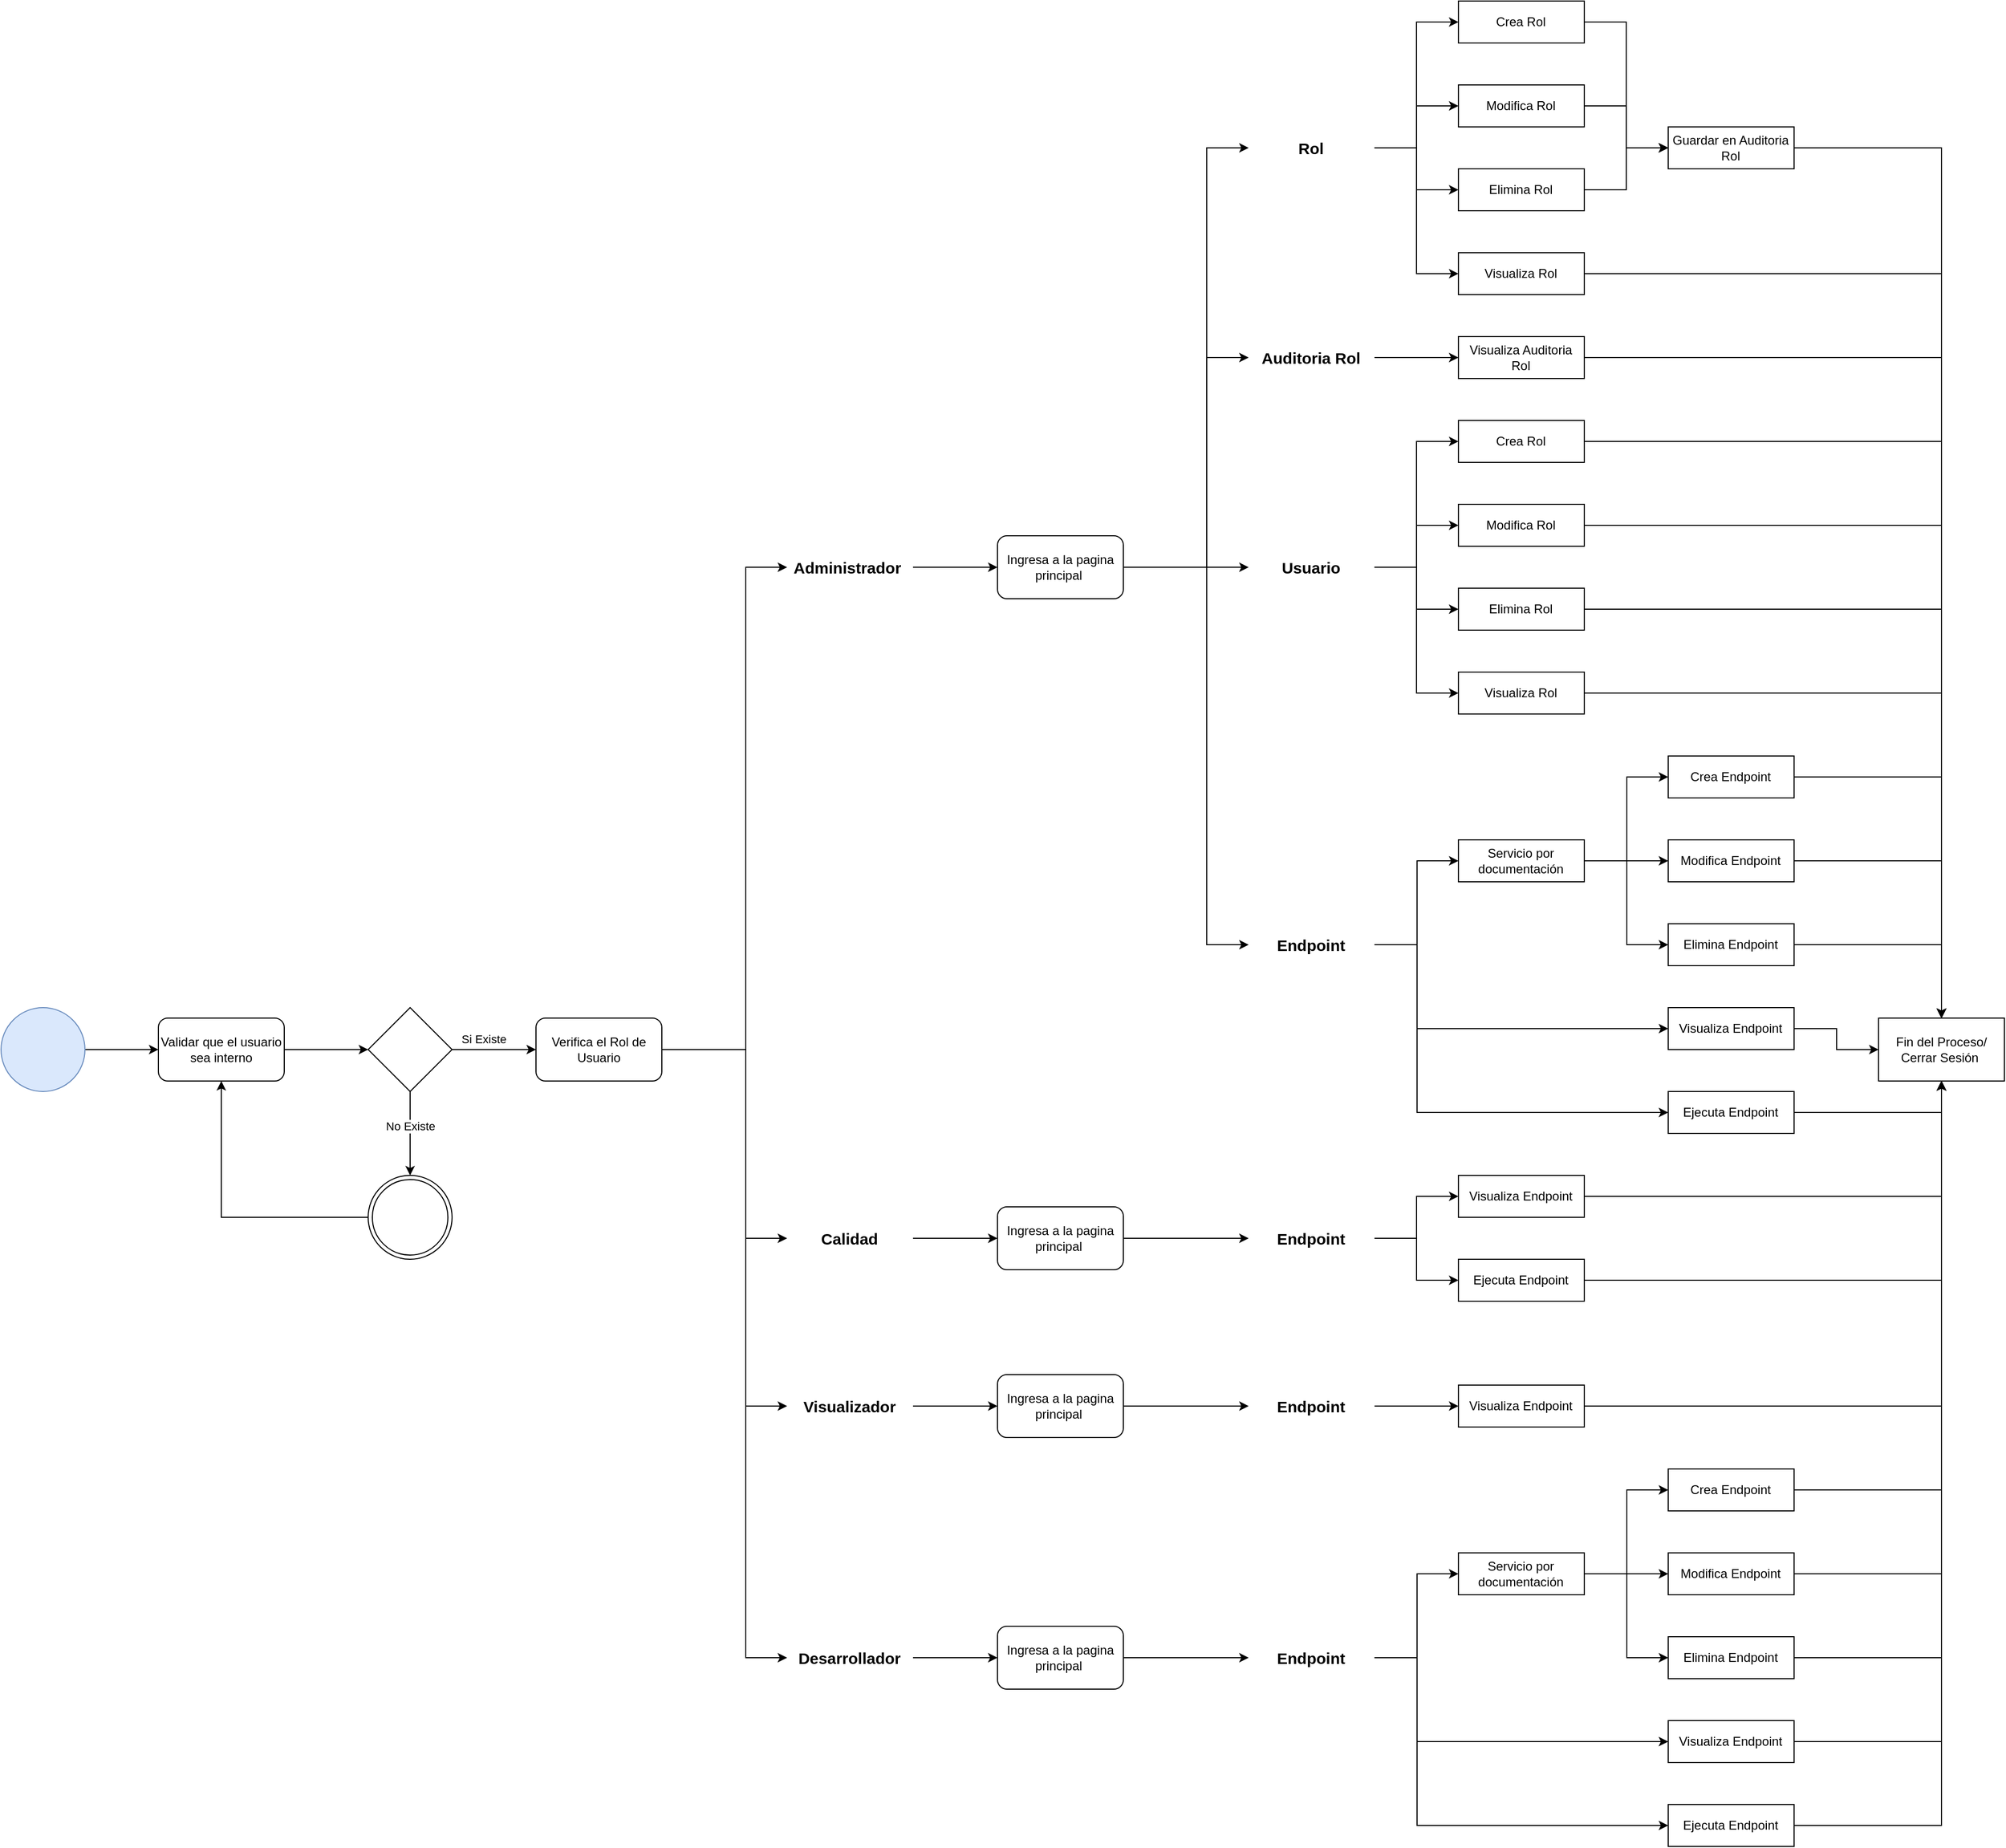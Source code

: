 <mxfile version="26.0.14">
  <diagram id="1gZBXwyTHxZuffHxDWOm" name="Página-1">
    <mxGraphModel dx="2876" dy="2223" grid="1" gridSize="10" guides="1" tooltips="1" connect="1" arrows="1" fold="1" page="1" pageScale="1" pageWidth="827" pageHeight="1169" math="0" shadow="0">
      <root>
        <mxCell id="0" />
        <mxCell id="1" parent="0" />
        <mxCell id="DcaYIAWvOmXbp1dCGs2w-3" style="edgeStyle=orthogonalEdgeStyle;rounded=0;orthogonalLoop=1;jettySize=auto;html=1;" edge="1" parent="1" source="DcaYIAWvOmXbp1dCGs2w-1" target="DcaYIAWvOmXbp1dCGs2w-2">
          <mxGeometry relative="1" as="geometry" />
        </mxCell>
        <mxCell id="DcaYIAWvOmXbp1dCGs2w-1" value="" style="ellipse;whiteSpace=wrap;html=1;aspect=fixed;fillColor=#dae8fc;strokeColor=#6c8ebf;" vertex="1" parent="1">
          <mxGeometry x="-310" y="360" width="80" height="80" as="geometry" />
        </mxCell>
        <mxCell id="DcaYIAWvOmXbp1dCGs2w-4" style="edgeStyle=orthogonalEdgeStyle;rounded=0;orthogonalLoop=1;jettySize=auto;html=1;" edge="1" parent="1" source="DcaYIAWvOmXbp1dCGs2w-2" target="DcaYIAWvOmXbp1dCGs2w-5">
          <mxGeometry relative="1" as="geometry">
            <mxPoint x="70" y="400" as="targetPoint" />
          </mxGeometry>
        </mxCell>
        <mxCell id="DcaYIAWvOmXbp1dCGs2w-2" value="Validar que el usuario sea interno" style="rounded=1;whiteSpace=wrap;html=1;" vertex="1" parent="1">
          <mxGeometry x="-160" y="370" width="120" height="60" as="geometry" />
        </mxCell>
        <mxCell id="DcaYIAWvOmXbp1dCGs2w-7" style="edgeStyle=orthogonalEdgeStyle;rounded=0;orthogonalLoop=1;jettySize=auto;html=1;" edge="1" parent="1" source="DcaYIAWvOmXbp1dCGs2w-5" target="DcaYIAWvOmXbp1dCGs2w-6">
          <mxGeometry relative="1" as="geometry" />
        </mxCell>
        <mxCell id="DcaYIAWvOmXbp1dCGs2w-13" value="No Existe" style="edgeLabel;html=1;align=center;verticalAlign=middle;resizable=0;points=[];" vertex="1" connectable="0" parent="DcaYIAWvOmXbp1dCGs2w-7">
          <mxGeometry x="-0.4" y="-2" relative="1" as="geometry">
            <mxPoint x="2" y="9" as="offset" />
          </mxGeometry>
        </mxCell>
        <mxCell id="DcaYIAWvOmXbp1dCGs2w-10" value="" style="edgeStyle=orthogonalEdgeStyle;rounded=0;orthogonalLoop=1;jettySize=auto;html=1;" edge="1" parent="1" source="DcaYIAWvOmXbp1dCGs2w-5" target="DcaYIAWvOmXbp1dCGs2w-11">
          <mxGeometry relative="1" as="geometry">
            <mxPoint x="180" y="400" as="targetPoint" />
          </mxGeometry>
        </mxCell>
        <mxCell id="DcaYIAWvOmXbp1dCGs2w-12" value="Si Existe" style="edgeLabel;html=1;align=center;verticalAlign=middle;resizable=0;points=[];" vertex="1" connectable="0" parent="DcaYIAWvOmXbp1dCGs2w-10">
          <mxGeometry x="-0.375" relative="1" as="geometry">
            <mxPoint x="5" y="-10" as="offset" />
          </mxGeometry>
        </mxCell>
        <mxCell id="DcaYIAWvOmXbp1dCGs2w-5" value="" style="rhombus;whiteSpace=wrap;html=1;" vertex="1" parent="1">
          <mxGeometry x="40" y="360" width="80" height="80" as="geometry" />
        </mxCell>
        <mxCell id="DcaYIAWvOmXbp1dCGs2w-6" value="" style="ellipse;shape=doubleEllipse;whiteSpace=wrap;html=1;aspect=fixed;" vertex="1" parent="1">
          <mxGeometry x="40" y="520" width="80" height="80" as="geometry" />
        </mxCell>
        <mxCell id="DcaYIAWvOmXbp1dCGs2w-8" style="edgeStyle=orthogonalEdgeStyle;rounded=0;orthogonalLoop=1;jettySize=auto;html=1;" edge="1" parent="1" source="DcaYIAWvOmXbp1dCGs2w-6" target="DcaYIAWvOmXbp1dCGs2w-2">
          <mxGeometry relative="1" as="geometry">
            <mxPoint x="-120" y="450" as="targetPoint" />
          </mxGeometry>
        </mxCell>
        <mxCell id="DcaYIAWvOmXbp1dCGs2w-14" style="edgeStyle=orthogonalEdgeStyle;rounded=0;orthogonalLoop=1;jettySize=auto;html=1;" edge="1" parent="1" source="DcaYIAWvOmXbp1dCGs2w-11" target="DcaYIAWvOmXbp1dCGs2w-16">
          <mxGeometry relative="1" as="geometry">
            <mxPoint x="490" y="95" as="targetPoint" />
            <Array as="points">
              <mxPoint x="400" y="400" />
              <mxPoint x="400" y="-60" />
            </Array>
          </mxGeometry>
        </mxCell>
        <mxCell id="DcaYIAWvOmXbp1dCGs2w-97" style="edgeStyle=orthogonalEdgeStyle;rounded=0;orthogonalLoop=1;jettySize=auto;html=1;" edge="1" parent="1" source="DcaYIAWvOmXbp1dCGs2w-11" target="DcaYIAWvOmXbp1dCGs2w-21">
          <mxGeometry relative="1" as="geometry">
            <Array as="points">
              <mxPoint x="400" y="400" />
              <mxPoint x="400" y="580" />
            </Array>
          </mxGeometry>
        </mxCell>
        <mxCell id="DcaYIAWvOmXbp1dCGs2w-108" style="edgeStyle=orthogonalEdgeStyle;rounded=0;orthogonalLoop=1;jettySize=auto;html=1;" edge="1" parent="1" source="DcaYIAWvOmXbp1dCGs2w-11" target="DcaYIAWvOmXbp1dCGs2w-20">
          <mxGeometry relative="1" as="geometry">
            <Array as="points">
              <mxPoint x="400" y="400" />
              <mxPoint x="400" y="740" />
            </Array>
          </mxGeometry>
        </mxCell>
        <mxCell id="DcaYIAWvOmXbp1dCGs2w-116" style="edgeStyle=orthogonalEdgeStyle;rounded=0;orthogonalLoop=1;jettySize=auto;html=1;" edge="1" parent="1" source="DcaYIAWvOmXbp1dCGs2w-11" target="DcaYIAWvOmXbp1dCGs2w-22">
          <mxGeometry relative="1" as="geometry">
            <Array as="points">
              <mxPoint x="400" y="400" />
              <mxPoint x="400" y="980" />
            </Array>
          </mxGeometry>
        </mxCell>
        <mxCell id="DcaYIAWvOmXbp1dCGs2w-11" value="Verifica el Rol de Usuario" style="rounded=1;whiteSpace=wrap;html=1;" vertex="1" parent="1">
          <mxGeometry x="200" y="370" width="120" height="60" as="geometry" />
        </mxCell>
        <mxCell id="DcaYIAWvOmXbp1dCGs2w-23" style="edgeStyle=orthogonalEdgeStyle;rounded=0;orthogonalLoop=1;jettySize=auto;html=1;" edge="1" parent="1" source="DcaYIAWvOmXbp1dCGs2w-16" target="DcaYIAWvOmXbp1dCGs2w-24">
          <mxGeometry relative="1" as="geometry">
            <mxPoint x="639.45" y="-100" as="targetPoint" />
          </mxGeometry>
        </mxCell>
        <mxCell id="DcaYIAWvOmXbp1dCGs2w-16" value="&lt;b&gt;&lt;font style=&quot;font-size: 15px;&quot;&gt;Administrador&amp;nbsp;&lt;/font&gt;&lt;/b&gt;" style="rounded=0;whiteSpace=wrap;html=1;fillColor=none;strokeColor=none;" vertex="1" parent="1">
          <mxGeometry x="439.45" y="-80" width="120" height="40" as="geometry" />
        </mxCell>
        <mxCell id="DcaYIAWvOmXbp1dCGs2w-110" style="edgeStyle=orthogonalEdgeStyle;rounded=0;orthogonalLoop=1;jettySize=auto;html=1;" edge="1" parent="1" source="DcaYIAWvOmXbp1dCGs2w-20" target="DcaYIAWvOmXbp1dCGs2w-109">
          <mxGeometry relative="1" as="geometry" />
        </mxCell>
        <mxCell id="DcaYIAWvOmXbp1dCGs2w-20" value="&lt;b&gt;&lt;font style=&quot;font-size: 15px;&quot;&gt;Visualizador&lt;/font&gt;&lt;/b&gt;" style="rounded=0;whiteSpace=wrap;html=1;fillColor=none;strokeColor=none;" vertex="1" parent="1">
          <mxGeometry x="439.45" y="720" width="120" height="40" as="geometry" />
        </mxCell>
        <mxCell id="DcaYIAWvOmXbp1dCGs2w-99" style="edgeStyle=orthogonalEdgeStyle;rounded=0;orthogonalLoop=1;jettySize=auto;html=1;" edge="1" parent="1" source="DcaYIAWvOmXbp1dCGs2w-21" target="DcaYIAWvOmXbp1dCGs2w-98">
          <mxGeometry relative="1" as="geometry" />
        </mxCell>
        <mxCell id="DcaYIAWvOmXbp1dCGs2w-21" value="&lt;b&gt;&lt;font style=&quot;font-size: 15px;&quot;&gt;Calidad&lt;/font&gt;&lt;/b&gt;" style="rounded=0;whiteSpace=wrap;html=1;fillColor=none;strokeColor=none;" vertex="1" parent="1">
          <mxGeometry x="439.45" y="560" width="120" height="40" as="geometry" />
        </mxCell>
        <mxCell id="DcaYIAWvOmXbp1dCGs2w-118" style="edgeStyle=orthogonalEdgeStyle;rounded=0;orthogonalLoop=1;jettySize=auto;html=1;" edge="1" parent="1" source="DcaYIAWvOmXbp1dCGs2w-22" target="DcaYIAWvOmXbp1dCGs2w-117">
          <mxGeometry relative="1" as="geometry" />
        </mxCell>
        <mxCell id="DcaYIAWvOmXbp1dCGs2w-22" value="&lt;b&gt;&lt;font style=&quot;font-size: 15px;&quot;&gt;Desarrollador&lt;/font&gt;&lt;/b&gt;" style="rounded=0;whiteSpace=wrap;html=1;fillColor=none;strokeColor=none;" vertex="1" parent="1">
          <mxGeometry x="439.45" y="960" width="120" height="40" as="geometry" />
        </mxCell>
        <mxCell id="DcaYIAWvOmXbp1dCGs2w-31" style="edgeStyle=orthogonalEdgeStyle;rounded=0;orthogonalLoop=1;jettySize=auto;html=1;" edge="1" parent="1" source="DcaYIAWvOmXbp1dCGs2w-24" target="DcaYIAWvOmXbp1dCGs2w-27">
          <mxGeometry relative="1" as="geometry">
            <Array as="points">
              <mxPoint x="839.45" y="-60" />
              <mxPoint x="839.45" y="-460" />
            </Array>
          </mxGeometry>
        </mxCell>
        <mxCell id="DcaYIAWvOmXbp1dCGs2w-32" style="edgeStyle=orthogonalEdgeStyle;rounded=0;orthogonalLoop=1;jettySize=auto;html=1;" edge="1" parent="1" source="DcaYIAWvOmXbp1dCGs2w-24" target="DcaYIAWvOmXbp1dCGs2w-30">
          <mxGeometry relative="1" as="geometry">
            <Array as="points">
              <mxPoint x="839.45" y="-60" />
              <mxPoint x="839.45" y="-260" />
            </Array>
          </mxGeometry>
        </mxCell>
        <mxCell id="DcaYIAWvOmXbp1dCGs2w-33" style="edgeStyle=orthogonalEdgeStyle;rounded=0;orthogonalLoop=1;jettySize=auto;html=1;" edge="1" parent="1" source="DcaYIAWvOmXbp1dCGs2w-24" target="DcaYIAWvOmXbp1dCGs2w-28">
          <mxGeometry relative="1" as="geometry">
            <Array as="points">
              <mxPoint x="799.45" y="-60" />
              <mxPoint x="799.45" y="-60" />
            </Array>
          </mxGeometry>
        </mxCell>
        <mxCell id="DcaYIAWvOmXbp1dCGs2w-34" style="edgeStyle=orthogonalEdgeStyle;rounded=0;orthogonalLoop=1;jettySize=auto;html=1;" edge="1" parent="1" source="DcaYIAWvOmXbp1dCGs2w-24" target="DcaYIAWvOmXbp1dCGs2w-29">
          <mxGeometry relative="1" as="geometry">
            <Array as="points">
              <mxPoint x="839.45" y="-60" />
              <mxPoint x="839.45" y="300" />
            </Array>
          </mxGeometry>
        </mxCell>
        <mxCell id="DcaYIAWvOmXbp1dCGs2w-24" value="Ingresa a la pagina principal&amp;nbsp;" style="rounded=1;whiteSpace=wrap;html=1;" vertex="1" parent="1">
          <mxGeometry x="640" y="-90" width="120" height="60" as="geometry" />
        </mxCell>
        <mxCell id="DcaYIAWvOmXbp1dCGs2w-40" value="" style="edgeStyle=orthogonalEdgeStyle;rounded=0;orthogonalLoop=1;jettySize=auto;html=1;" edge="1" parent="1" source="DcaYIAWvOmXbp1dCGs2w-27" target="DcaYIAWvOmXbp1dCGs2w-39">
          <mxGeometry relative="1" as="geometry">
            <Array as="points">
              <mxPoint x="1039.45" y="-460" />
              <mxPoint x="1039.45" y="-580" />
            </Array>
          </mxGeometry>
        </mxCell>
        <mxCell id="DcaYIAWvOmXbp1dCGs2w-44" style="edgeStyle=orthogonalEdgeStyle;rounded=0;orthogonalLoop=1;jettySize=auto;html=1;" edge="1" parent="1" source="DcaYIAWvOmXbp1dCGs2w-27" target="DcaYIAWvOmXbp1dCGs2w-42">
          <mxGeometry relative="1" as="geometry" />
        </mxCell>
        <mxCell id="DcaYIAWvOmXbp1dCGs2w-45" style="edgeStyle=orthogonalEdgeStyle;rounded=0;orthogonalLoop=1;jettySize=auto;html=1;" edge="1" parent="1" source="DcaYIAWvOmXbp1dCGs2w-27" target="DcaYIAWvOmXbp1dCGs2w-41">
          <mxGeometry relative="1" as="geometry" />
        </mxCell>
        <mxCell id="DcaYIAWvOmXbp1dCGs2w-46" style="edgeStyle=orthogonalEdgeStyle;rounded=0;orthogonalLoop=1;jettySize=auto;html=1;" edge="1" parent="1" source="DcaYIAWvOmXbp1dCGs2w-27" target="DcaYIAWvOmXbp1dCGs2w-43">
          <mxGeometry relative="1" as="geometry">
            <Array as="points">
              <mxPoint x="1039.45" y="-460" />
              <mxPoint x="1039.45" y="-340" />
            </Array>
          </mxGeometry>
        </mxCell>
        <mxCell id="DcaYIAWvOmXbp1dCGs2w-27" value="&lt;span style=&quot;font-size: 15px;&quot;&gt;&lt;b&gt;Rol&lt;/b&gt;&lt;/span&gt;" style="rounded=0;whiteSpace=wrap;html=1;fillColor=none;strokeColor=none;" vertex="1" parent="1">
          <mxGeometry x="879.45" y="-480" width="120" height="40" as="geometry" />
        </mxCell>
        <mxCell id="DcaYIAWvOmXbp1dCGs2w-71" style="edgeStyle=orthogonalEdgeStyle;rounded=0;orthogonalLoop=1;jettySize=auto;html=1;" edge="1" parent="1" source="DcaYIAWvOmXbp1dCGs2w-28" target="DcaYIAWvOmXbp1dCGs2w-62">
          <mxGeometry relative="1" as="geometry">
            <Array as="points">
              <mxPoint x="1039.45" y="-60" />
              <mxPoint x="1039.45" y="-180" />
            </Array>
          </mxGeometry>
        </mxCell>
        <mxCell id="DcaYIAWvOmXbp1dCGs2w-72" style="edgeStyle=orthogonalEdgeStyle;rounded=0;orthogonalLoop=1;jettySize=auto;html=1;" edge="1" parent="1" source="DcaYIAWvOmXbp1dCGs2w-28" target="DcaYIAWvOmXbp1dCGs2w-64">
          <mxGeometry relative="1" as="geometry" />
        </mxCell>
        <mxCell id="DcaYIAWvOmXbp1dCGs2w-73" style="edgeStyle=orthogonalEdgeStyle;rounded=0;orthogonalLoop=1;jettySize=auto;html=1;" edge="1" parent="1" source="DcaYIAWvOmXbp1dCGs2w-28" target="DcaYIAWvOmXbp1dCGs2w-63">
          <mxGeometry relative="1" as="geometry" />
        </mxCell>
        <mxCell id="DcaYIAWvOmXbp1dCGs2w-74" style="edgeStyle=orthogonalEdgeStyle;rounded=0;orthogonalLoop=1;jettySize=auto;html=1;" edge="1" parent="1" source="DcaYIAWvOmXbp1dCGs2w-28" target="DcaYIAWvOmXbp1dCGs2w-65">
          <mxGeometry relative="1" as="geometry">
            <Array as="points">
              <mxPoint x="1039.45" y="-60" />
              <mxPoint x="1039.45" y="60" />
            </Array>
          </mxGeometry>
        </mxCell>
        <mxCell id="DcaYIAWvOmXbp1dCGs2w-28" value="&lt;span style=&quot;font-size: 15px;&quot;&gt;&lt;b&gt;Usuario&lt;/b&gt;&lt;/span&gt;" style="rounded=0;whiteSpace=wrap;html=1;fillColor=none;strokeColor=none;" vertex="1" parent="1">
          <mxGeometry x="879.45" y="-80" width="120" height="40" as="geometry" />
        </mxCell>
        <mxCell id="DcaYIAWvOmXbp1dCGs2w-76" style="edgeStyle=orthogonalEdgeStyle;rounded=0;orthogonalLoop=1;jettySize=auto;html=1;" edge="1" parent="1" source="DcaYIAWvOmXbp1dCGs2w-95" target="DcaYIAWvOmXbp1dCGs2w-66">
          <mxGeometry relative="1" as="geometry">
            <Array as="points">
              <mxPoint x="1240" y="220" />
              <mxPoint x="1240" y="140" />
            </Array>
          </mxGeometry>
        </mxCell>
        <mxCell id="DcaYIAWvOmXbp1dCGs2w-77" style="edgeStyle=orthogonalEdgeStyle;rounded=0;orthogonalLoop=1;jettySize=auto;html=1;" edge="1" parent="1" source="DcaYIAWvOmXbp1dCGs2w-95" target="DcaYIAWvOmXbp1dCGs2w-68">
          <mxGeometry relative="1" as="geometry">
            <Array as="points">
              <mxPoint x="1190" y="220" />
              <mxPoint x="1190" y="220" />
            </Array>
          </mxGeometry>
        </mxCell>
        <mxCell id="DcaYIAWvOmXbp1dCGs2w-78" style="edgeStyle=orthogonalEdgeStyle;rounded=0;orthogonalLoop=1;jettySize=auto;html=1;" edge="1" parent="1" source="DcaYIAWvOmXbp1dCGs2w-95" target="DcaYIAWvOmXbp1dCGs2w-67">
          <mxGeometry relative="1" as="geometry">
            <Array as="points">
              <mxPoint x="1240" y="220" />
              <mxPoint x="1240" y="300" />
            </Array>
          </mxGeometry>
        </mxCell>
        <mxCell id="DcaYIAWvOmXbp1dCGs2w-79" style="edgeStyle=orthogonalEdgeStyle;rounded=0;orthogonalLoop=1;jettySize=auto;html=1;" edge="1" parent="1" source="DcaYIAWvOmXbp1dCGs2w-29" target="DcaYIAWvOmXbp1dCGs2w-69">
          <mxGeometry relative="1" as="geometry">
            <Array as="points">
              <mxPoint x="1040" y="300" />
              <mxPoint x="1040" y="380" />
            </Array>
          </mxGeometry>
        </mxCell>
        <mxCell id="DcaYIAWvOmXbp1dCGs2w-80" style="edgeStyle=orthogonalEdgeStyle;rounded=0;orthogonalLoop=1;jettySize=auto;html=1;" edge="1" parent="1" source="DcaYIAWvOmXbp1dCGs2w-29" target="DcaYIAWvOmXbp1dCGs2w-70">
          <mxGeometry relative="1" as="geometry">
            <Array as="points">
              <mxPoint x="1040" y="300" />
              <mxPoint x="1040" y="460" />
            </Array>
          </mxGeometry>
        </mxCell>
        <mxCell id="DcaYIAWvOmXbp1dCGs2w-29" value="&lt;span style=&quot;font-size: 15px;&quot;&gt;&lt;b&gt;Endpoint&lt;/b&gt;&lt;/span&gt;" style="rounded=0;whiteSpace=wrap;html=1;fillColor=none;strokeColor=none;" vertex="1" parent="1">
          <mxGeometry x="879.45" y="280" width="120" height="40" as="geometry" />
        </mxCell>
        <mxCell id="DcaYIAWvOmXbp1dCGs2w-54" value="" style="edgeStyle=orthogonalEdgeStyle;rounded=0;orthogonalLoop=1;jettySize=auto;html=1;" edge="1" parent="1" source="DcaYIAWvOmXbp1dCGs2w-30" target="DcaYIAWvOmXbp1dCGs2w-55">
          <mxGeometry relative="1" as="geometry">
            <mxPoint x="1079.45" y="-260" as="targetPoint" />
          </mxGeometry>
        </mxCell>
        <mxCell id="DcaYIAWvOmXbp1dCGs2w-30" value="&lt;span style=&quot;font-size: 15px;&quot;&gt;&lt;b&gt;Auditoria Rol&lt;/b&gt;&lt;/span&gt;" style="rounded=0;whiteSpace=wrap;html=1;fillColor=none;strokeColor=none;" vertex="1" parent="1">
          <mxGeometry x="879.45" y="-280" width="120" height="40" as="geometry" />
        </mxCell>
        <mxCell id="DcaYIAWvOmXbp1dCGs2w-49" style="edgeStyle=orthogonalEdgeStyle;rounded=0;orthogonalLoop=1;jettySize=auto;html=1;" edge="1" parent="1" source="DcaYIAWvOmXbp1dCGs2w-39" target="DcaYIAWvOmXbp1dCGs2w-48">
          <mxGeometry relative="1" as="geometry">
            <Array as="points">
              <mxPoint x="1239.45" y="-580" />
              <mxPoint x="1239.45" y="-460" />
            </Array>
          </mxGeometry>
        </mxCell>
        <mxCell id="DcaYIAWvOmXbp1dCGs2w-39" value="Crea Rol&lt;span style=&quot;color: rgba(0, 0, 0, 0); font-family: monospace; font-size: 0px; text-align: start; text-wrap-mode: nowrap;&quot;&gt;%3CmxGraphModel%3E%3Croot%3E%3CmxCell%20id%3D%220%22%2F%3E%3CmxCell%20id%3D%221%22%20parent%3D%220%22%2F%3E%3CmxCell%20id%3D%222%22%20value%3D%22%26lt%3Bspan%20style%3D%26quot%3Bfont-size%3A%2015px%3B%26quot%3B%26gt%3B%26lt%3Bb%26gt%3BRol%26lt%3B%2Fb%26gt%3B%26lt%3B%2Fspan%26gt%3B%22%20style%3D%22rounded%3D0%3BwhiteSpace%3Dwrap%3Bhtml%3D1%3BfillColor%3Dnone%3BstrokeColor%3Dnone%3B%22%20vertex%3D%221%22%20parent%3D%221%22%3E%3CmxGeometry%20x%3D%22880%22%20y%3D%22-40%22%20width%3D%22120%22%20height%3D%2240%22%20as%3D%22geometry%22%2F%3E%3C%2FmxCell%3E%3C%2Froot%3E%3C%2FmxGraphModel%3E&lt;/span&gt;" style="whiteSpace=wrap;html=1;" vertex="1" parent="1">
          <mxGeometry x="1079.45" y="-600" width="120" height="40" as="geometry" />
        </mxCell>
        <mxCell id="DcaYIAWvOmXbp1dCGs2w-51" style="edgeStyle=orthogonalEdgeStyle;rounded=0;orthogonalLoop=1;jettySize=auto;html=1;" edge="1" parent="1" source="DcaYIAWvOmXbp1dCGs2w-41" target="DcaYIAWvOmXbp1dCGs2w-48">
          <mxGeometry relative="1" as="geometry" />
        </mxCell>
        <mxCell id="DcaYIAWvOmXbp1dCGs2w-41" value="Elimina Rol&lt;span style=&quot;color: rgba(0, 0, 0, 0); font-family: monospace; font-size: 0px; text-align: start; text-wrap-mode: nowrap;&quot;&gt;%3CmxGraphModel%3E%3Croot%3E%3CmxCell%20id%3D%220%22%2F%3E%3CmxCell%20id%3D%221%22%20parent%3D%220%22%2F%3E%3CmxCell%20id%3D%222%22%20value%3D%22%26lt%3Bspan%20style%3D%26quot%3Bfont-size%3A%2015px%3B%26quot%3B%26gt%3B%26lt%3Bb%26gt%3BRol%26lt%3B%2Fb%26gt%3B%26lt%3B%2Fspan%26gt%3B%22%20style%3D%22rounded%3D0%3BwhiteSpace%3Dwrap%3Bhtml%3D1%3BfillColor%3Dnone%3BstrokeColor%3Dnone%3B%22%20vertex%3D%221%22%20parent%3D%221%22%3E%3CmxGeometry%20x%3D%22880%22%20y%3D%22-40%22%20width%3D%22120%22%20height%3D%2240%22%20as%3D%22geometry%22%2F%3E%3C%2FmxCell%3E%3C%2Froot%3E%3C%2FmxGraphModel%3E&lt;/span&gt;" style="whiteSpace=wrap;html=1;" vertex="1" parent="1">
          <mxGeometry x="1079.45" y="-440" width="120" height="40" as="geometry" />
        </mxCell>
        <mxCell id="DcaYIAWvOmXbp1dCGs2w-50" style="edgeStyle=orthogonalEdgeStyle;rounded=0;orthogonalLoop=1;jettySize=auto;html=1;" edge="1" parent="1" source="DcaYIAWvOmXbp1dCGs2w-42" target="DcaYIAWvOmXbp1dCGs2w-48">
          <mxGeometry relative="1" as="geometry" />
        </mxCell>
        <mxCell id="DcaYIAWvOmXbp1dCGs2w-42" value="Modifica Rol&lt;span style=&quot;color: rgba(0, 0, 0, 0); font-family: monospace; font-size: 0px; text-align: start; text-wrap-mode: nowrap;&quot;&gt;%3CmxGraphModel%3E%3Croot%3E%3CmxCell%20id%3D%220%22%2F%3E%3CmxCell%20id%3D%221%22%20parent%3D%220%22%2F%3E%3CmxCell%20id%3D%222%22%20value%3D%22%26lt%3Bspan%20style%3D%26quot%3Bfont-size%3A%2015px%3B%26quot%3B%26gt%3B%26lt%3Bb%26gt%3BRol%26lt%3B%2Fb%26gt%3B%26lt%3B%2Fspan%26gt%3B%22%20style%3D%22rounded%3D0%3BwhiteSpace%3Dwrap%3Bhtml%3D1%3BfillColor%3Dnone%3BstrokeColor%3Dnone%3B%22%20vertex%3D%221%22%20parent%3D%221%22%3E%3CmxGeometry%20x%3D%22880%22%20y%3D%22-40%22%20width%3D%22120%22%20height%3D%2240%22%20as%3D%22geometry%22%2F%3E%3C%2FmxCell%3E%3C%2Froot%3E%3C%2FmxGraphModel%3E&lt;/span&gt;" style="whiteSpace=wrap;html=1;" vertex="1" parent="1">
          <mxGeometry x="1079.45" y="-520" width="120" height="40" as="geometry" />
        </mxCell>
        <mxCell id="DcaYIAWvOmXbp1dCGs2w-138" style="edgeStyle=orthogonalEdgeStyle;rounded=0;orthogonalLoop=1;jettySize=auto;html=1;" edge="1" parent="1" source="DcaYIAWvOmXbp1dCGs2w-43" target="DcaYIAWvOmXbp1dCGs2w-81">
          <mxGeometry relative="1" as="geometry" />
        </mxCell>
        <mxCell id="DcaYIAWvOmXbp1dCGs2w-43" value="Visualiza Rol&lt;span style=&quot;color: rgba(0, 0, 0, 0); font-family: monospace; font-size: 0px; text-align: start; text-wrap-mode: nowrap;&quot;&gt;%3CmxGraphModel%3E%3Croot%3E%3CmxCell%20id%3D%220%22%2F%3E%3CmxCell%20id%3D%221%22%20parent%3D%220%22%2F%3E%3CmxCell%20id%3D%222%22%20value%3D%22%26lt%3Bspan%20style%3D%26quot%3Bfont-size%3A%2015px%3B%26quot%3B%26gt%3B%26lt%3Bb%26gt%3BRol%26lt%3B%2Fb%26gt%3B%26lt%3B%2Fspan%26gt%3B%22%20style%3D%22rounded%3D0%3BwhiteSpace%3Dwrap%3Bhtml%3D1%3BfillColor%3Dnone%3BstrokeColor%3Dnone%3B%22%20vertex%3D%221%22%20parent%3D%221%22%3E%3CmxGeometry%20x%3D%22880%22%20y%3D%22-40%22%20width%3D%22120%22%20height%3D%2240%22%20as%3D%22geometry%22%2F%3E%3C%2FmxCell%3E%3C%2Froot%3E%3C%2FmxGraphModel%3E&lt;/span&gt;" style="whiteSpace=wrap;html=1;" vertex="1" parent="1">
          <mxGeometry x="1079.45" y="-360" width="120" height="40" as="geometry" />
        </mxCell>
        <mxCell id="DcaYIAWvOmXbp1dCGs2w-82" value="" style="edgeStyle=orthogonalEdgeStyle;rounded=0;orthogonalLoop=1;jettySize=auto;html=1;" edge="1" parent="1" source="DcaYIAWvOmXbp1dCGs2w-48" target="DcaYIAWvOmXbp1dCGs2w-81">
          <mxGeometry relative="1" as="geometry">
            <Array as="points">
              <mxPoint x="1540" y="-460" />
            </Array>
          </mxGeometry>
        </mxCell>
        <mxCell id="DcaYIAWvOmXbp1dCGs2w-48" value="Guardar en Auditoria Rol" style="whiteSpace=wrap;html=1;" vertex="1" parent="1">
          <mxGeometry x="1279.45" y="-480" width="120" height="40" as="geometry" />
        </mxCell>
        <mxCell id="DcaYIAWvOmXbp1dCGs2w-83" style="edgeStyle=orthogonalEdgeStyle;rounded=0;orthogonalLoop=1;jettySize=auto;html=1;" edge="1" parent="1" source="DcaYIAWvOmXbp1dCGs2w-55" target="DcaYIAWvOmXbp1dCGs2w-81">
          <mxGeometry relative="1" as="geometry" />
        </mxCell>
        <mxCell id="DcaYIAWvOmXbp1dCGs2w-55" value="Visualiza Auditoria Rol&lt;span style=&quot;color: rgba(0, 0, 0, 0); font-family: monospace; font-size: 0px; text-align: start; text-wrap-mode: nowrap;&quot;&gt;%3CmxGraphModel%3E%3Croot%3E%3CmxCell%20id%3D%220%22%2F%3E%3CmxCell%20id%3D%221%22%20parent%3D%220%22%2F%3E%3CmxCell%20id%3D%222%22%20value%3D%22%26lt%3Bspan%20style%3D%26quot%3Bfont-size%3A%2015px%3B%26quot%3B%26gt%3B%26lt%3Bb%26gt%3BRol%26lt%3B%2Fb%26gt%3B%26lt%3B%2Fspan%26gt%3B%22%20style%3D%22rounded%3D0%3BwhiteSpace%3Dwrap%3Bhtml%3D1%3BfillColor%3Dnone%3BstrokeColor%3Dnone%3B%22%20vertex%3D%221%22%20parent%3D%221%22%3E%3CmxGeometry%20x%3D%22880%22%20y%3D%22-40%22%20width%3D%22120%22%20height%3D%2240%22%20as%3D%22geometry%22%2F%3E%3C%2FmxCell%3E%3C%2Froot%3E%3C%2FmxGraphModel%3E&lt;/span&gt;" style="whiteSpace=wrap;html=1;" vertex="1" parent="1">
          <mxGeometry x="1079.45" y="-280" width="120" height="40" as="geometry" />
        </mxCell>
        <mxCell id="DcaYIAWvOmXbp1dCGs2w-84" style="edgeStyle=orthogonalEdgeStyle;rounded=0;orthogonalLoop=1;jettySize=auto;html=1;" edge="1" parent="1" source="DcaYIAWvOmXbp1dCGs2w-62" target="DcaYIAWvOmXbp1dCGs2w-81">
          <mxGeometry relative="1" as="geometry" />
        </mxCell>
        <mxCell id="DcaYIAWvOmXbp1dCGs2w-62" value="Crea Rol&lt;span style=&quot;color: rgba(0, 0, 0, 0); font-family: monospace; font-size: 0px; text-align: start; text-wrap-mode: nowrap;&quot;&gt;%3CmxGraphModel%3E%3Croot%3E%3CmxCell%20id%3D%220%22%2F%3E%3CmxCell%20id%3D%221%22%20parent%3D%220%22%2F%3E%3CmxCell%20id%3D%222%22%20value%3D%22%26lt%3Bspan%20style%3D%26quot%3Bfont-size%3A%2015px%3B%26quot%3B%26gt%3B%26lt%3Bb%26gt%3BRol%26lt%3B%2Fb%26gt%3B%26lt%3B%2Fspan%26gt%3B%22%20style%3D%22rounded%3D0%3BwhiteSpace%3Dwrap%3Bhtml%3D1%3BfillColor%3Dnone%3BstrokeColor%3Dnone%3B%22%20vertex%3D%221%22%20parent%3D%221%22%3E%3CmxGeometry%20x%3D%22880%22%20y%3D%22-40%22%20width%3D%22120%22%20height%3D%2240%22%20as%3D%22geometry%22%2F%3E%3C%2FmxCell%3E%3C%2Froot%3E%3C%2FmxGraphModel%3E&lt;/span&gt;" style="whiteSpace=wrap;html=1;" vertex="1" parent="1">
          <mxGeometry x="1079.45" y="-200" width="120" height="40" as="geometry" />
        </mxCell>
        <mxCell id="DcaYIAWvOmXbp1dCGs2w-86" style="edgeStyle=orthogonalEdgeStyle;rounded=0;orthogonalLoop=1;jettySize=auto;html=1;" edge="1" parent="1" source="DcaYIAWvOmXbp1dCGs2w-63" target="DcaYIAWvOmXbp1dCGs2w-81">
          <mxGeometry relative="1" as="geometry" />
        </mxCell>
        <mxCell id="DcaYIAWvOmXbp1dCGs2w-63" value="Elimina Rol&lt;span style=&quot;color: rgba(0, 0, 0, 0); font-family: monospace; font-size: 0px; text-align: start; text-wrap-mode: nowrap;&quot;&gt;%3CmxGraphModel%3E%3Croot%3E%3CmxCell%20id%3D%220%22%2F%3E%3CmxCell%20id%3D%221%22%20parent%3D%220%22%2F%3E%3CmxCell%20id%3D%222%22%20value%3D%22%26lt%3Bspan%20style%3D%26quot%3Bfont-size%3A%2015px%3B%26quot%3B%26gt%3B%26lt%3Bb%26gt%3BRol%26lt%3B%2Fb%26gt%3B%26lt%3B%2Fspan%26gt%3B%22%20style%3D%22rounded%3D0%3BwhiteSpace%3Dwrap%3Bhtml%3D1%3BfillColor%3Dnone%3BstrokeColor%3Dnone%3B%22%20vertex%3D%221%22%20parent%3D%221%22%3E%3CmxGeometry%20x%3D%22880%22%20y%3D%22-40%22%20width%3D%22120%22%20height%3D%2240%22%20as%3D%22geometry%22%2F%3E%3C%2FmxCell%3E%3C%2Froot%3E%3C%2FmxGraphModel%3E&lt;/span&gt;" style="whiteSpace=wrap;html=1;" vertex="1" parent="1">
          <mxGeometry x="1079.45" y="-40" width="120" height="40" as="geometry" />
        </mxCell>
        <mxCell id="DcaYIAWvOmXbp1dCGs2w-85" style="edgeStyle=orthogonalEdgeStyle;rounded=0;orthogonalLoop=1;jettySize=auto;html=1;" edge="1" parent="1" source="DcaYIAWvOmXbp1dCGs2w-64" target="DcaYIAWvOmXbp1dCGs2w-81">
          <mxGeometry relative="1" as="geometry" />
        </mxCell>
        <mxCell id="DcaYIAWvOmXbp1dCGs2w-64" value="Modifica Rol&lt;span style=&quot;color: rgba(0, 0, 0, 0); font-family: monospace; font-size: 0px; text-align: start; text-wrap-mode: nowrap;&quot;&gt;%3CmxGraphModel%3E%3Croot%3E%3CmxCell%20id%3D%220%22%2F%3E%3CmxCell%20id%3D%221%22%20parent%3D%220%22%2F%3E%3CmxCell%20id%3D%222%22%20value%3D%22%26lt%3Bspan%20style%3D%26quot%3Bfont-size%3A%2015px%3B%26quot%3B%26gt%3B%26lt%3Bb%26gt%3BRol%26lt%3B%2Fb%26gt%3B%26lt%3B%2Fspan%26gt%3B%22%20style%3D%22rounded%3D0%3BwhiteSpace%3Dwrap%3Bhtml%3D1%3BfillColor%3Dnone%3BstrokeColor%3Dnone%3B%22%20vertex%3D%221%22%20parent%3D%221%22%3E%3CmxGeometry%20x%3D%22880%22%20y%3D%22-40%22%20width%3D%22120%22%20height%3D%2240%22%20as%3D%22geometry%22%2F%3E%3C%2FmxCell%3E%3C%2Froot%3E%3C%2FmxGraphModel%3E&lt;/span&gt;" style="whiteSpace=wrap;html=1;" vertex="1" parent="1">
          <mxGeometry x="1079.45" y="-120" width="120" height="40" as="geometry" />
        </mxCell>
        <mxCell id="DcaYIAWvOmXbp1dCGs2w-87" style="edgeStyle=orthogonalEdgeStyle;rounded=0;orthogonalLoop=1;jettySize=auto;html=1;" edge="1" parent="1" source="DcaYIAWvOmXbp1dCGs2w-65" target="DcaYIAWvOmXbp1dCGs2w-81">
          <mxGeometry relative="1" as="geometry" />
        </mxCell>
        <mxCell id="DcaYIAWvOmXbp1dCGs2w-65" value="Visualiza Rol&lt;span style=&quot;color: rgba(0, 0, 0, 0); font-family: monospace; font-size: 0px; text-align: start; text-wrap-mode: nowrap;&quot;&gt;%3CmxGraphModel%3E%3Croot%3E%3CmxCell%20id%3D%220%22%2F%3E%3CmxCell%20id%3D%221%22%20parent%3D%220%22%2F%3E%3CmxCell%20id%3D%222%22%20value%3D%22%26lt%3Bspan%20style%3D%26quot%3Bfont-size%3A%2015px%3B%26quot%3B%26gt%3B%26lt%3Bb%26gt%3BRol%26lt%3B%2Fb%26gt%3B%26lt%3B%2Fspan%26gt%3B%22%20style%3D%22rounded%3D0%3BwhiteSpace%3Dwrap%3Bhtml%3D1%3BfillColor%3Dnone%3BstrokeColor%3Dnone%3B%22%20vertex%3D%221%22%20parent%3D%221%22%3E%3CmxGeometry%20x%3D%22880%22%20y%3D%22-40%22%20width%3D%22120%22%20height%3D%2240%22%20as%3D%22geometry%22%2F%3E%3C%2FmxCell%3E%3C%2Froot%3E%3C%2FmxGraphModel%3E&lt;/span&gt;" style="whiteSpace=wrap;html=1;" vertex="1" parent="1">
          <mxGeometry x="1079.45" y="40" width="120" height="40" as="geometry" />
        </mxCell>
        <mxCell id="DcaYIAWvOmXbp1dCGs2w-88" style="edgeStyle=orthogonalEdgeStyle;rounded=0;orthogonalLoop=1;jettySize=auto;html=1;" edge="1" parent="1" source="DcaYIAWvOmXbp1dCGs2w-66" target="DcaYIAWvOmXbp1dCGs2w-81">
          <mxGeometry relative="1" as="geometry" />
        </mxCell>
        <mxCell id="DcaYIAWvOmXbp1dCGs2w-66" value="Crea&amp;nbsp;&lt;span style=&quot;color: rgba(0, 0, 0, 0); font-family: monospace; font-size: 0px; text-align: start; text-wrap-mode: nowrap;&quot;&gt;&lt;span style=&quot;color: rgb(0, 0, 0); font-family: Helvetica; font-size: 12px; text-align: center; text-wrap-mode: wrap;&quot;&gt;Endpoint&lt;/span&gt;%3CmxGraphModel%3E%3Croot%3E%3CmxCell%20id%3D%220%22%2F%3E%3CmxCell%20id%3D%221%22%20parent%3D%220%22%2F%3E%3CmxCell%20id%3D%222%22%20value%3D%22%26lt%3Bspan%20style%3D%26quot%3Bfont-size%3A%2015px%3B%26quot%3B%26gt%3B%26lt%3Bb%26gt%3BRol%26lt%3B%2Fb%26gt%3B%26lt%3B%2Fspan%26gt%3B%22%20style%3D%22rounded%3D0%3BwhiteSpace%3Dwrap%3Bhtml%3D1%3BfillColor%3Dnone%3BstrokeColor%3Dnone%3B%22%20vertex%3D%221%22%20parent%3D%221%22%3E%3CmxGeometry%20x%3D%22880%22%20y%3D%22-40%22%20width%3D%22120%22%20height%3D%2240%22%20as%3D%22geometry%22%2F%3E%3C%2FmxCell%3E%3C%2Froot%3E%3C%2FmxGraphModel%3E&lt;/span&gt;" style="whiteSpace=wrap;html=1;" vertex="1" parent="1">
          <mxGeometry x="1279.45" y="120" width="120" height="40" as="geometry" />
        </mxCell>
        <mxCell id="DcaYIAWvOmXbp1dCGs2w-90" style="edgeStyle=orthogonalEdgeStyle;rounded=0;orthogonalLoop=1;jettySize=auto;html=1;" edge="1" parent="1" source="DcaYIAWvOmXbp1dCGs2w-67" target="DcaYIAWvOmXbp1dCGs2w-81">
          <mxGeometry relative="1" as="geometry" />
        </mxCell>
        <mxCell id="DcaYIAWvOmXbp1dCGs2w-67" value="Elimina&amp;nbsp;&lt;span style=&quot;color: rgba(0, 0, 0, 0); font-family: monospace; font-size: 0px; text-align: start; text-wrap-mode: nowrap;&quot;&gt;&lt;span style=&quot;color: rgb(0, 0, 0); font-family: Helvetica; font-size: 12px; text-align: center; text-wrap-mode: wrap;&quot;&gt;Endpoint&lt;/span&gt;%3CmxGraphModel%3E%3Croot%3E%3CmxCell%20id%3D%220%22%2F%3E%3CmxCell%20id%3D%221%22%20parent%3D%220%22%2F%3E%3CmxCell%20id%3D%222%22%20value%3D%22%26lt%3Bspan%20style%3D%26quot%3Bfont-size%3A%2015px%3B%26quot%3B%26gt%3B%26lt%3Bb%26gt%3BRol%26lt%3B%2Fb%26gt%3B%26lt%3B%2Fspan%26gt%3B%22%20style%3D%22rounded%3D0%3BwhiteSpace%3Dwrap%3Bhtml%3D1%3BfillColor%3Dnone%3BstrokeColor%3Dnone%3B%22%20vertex%3D%221%22%20parent%3D%221%22%3E%3CmxGeometry%20x%3D%22880%22%20y%3D%22-40%22%20width%3D%22120%22%20height%3D%2240%22%20as%3D%22geometry%22%2F%3E%3C%2FmxCell%3E%3C%2Froot%3E%3C%2FmxGraphModel%3E&lt;/span&gt;" style="whiteSpace=wrap;html=1;" vertex="1" parent="1">
          <mxGeometry x="1279.45" y="280" width="120" height="40" as="geometry" />
        </mxCell>
        <mxCell id="DcaYIAWvOmXbp1dCGs2w-89" style="edgeStyle=orthogonalEdgeStyle;rounded=0;orthogonalLoop=1;jettySize=auto;html=1;" edge="1" parent="1" source="DcaYIAWvOmXbp1dCGs2w-68" target="DcaYIAWvOmXbp1dCGs2w-81">
          <mxGeometry relative="1" as="geometry" />
        </mxCell>
        <mxCell id="DcaYIAWvOmXbp1dCGs2w-68" value="Modifica&amp;nbsp;&lt;span style=&quot;color: rgba(0, 0, 0, 0); font-family: monospace; font-size: 0px; text-align: start; text-wrap-mode: nowrap;&quot;&gt;&lt;span style=&quot;color: rgb(0, 0, 0); font-family: Helvetica; font-size: 12px; text-align: center; text-wrap-mode: wrap;&quot;&gt;Endpoint&lt;/span&gt;%3CmxGraphModel%3E%3Croot%3E%3CmxCell%20id%3D%220%22%2F%3E%3CmxCell%20id%3D%221%22%20parent%3D%220%22%2F%3E%3CmxCell%20id%3D%222%22%20value%3D%22%26lt%3Bspan%20style%3D%26quot%3Bfont-size%3A%2015px%3B%26quot%3B%26gt%3B%26lt%3Bb%26gt%3BRol%26lt%3B%2Fb%26gt%3B%26lt%3B%2Fspan%26gt%3B%22%20style%3D%22rounded%3D0%3BwhiteSpace%3Dwrap%3Bhtml%3D1%3BfillColor%3Dnone%3BstrokeColor%3Dnone%3B%22%20vertex%3D%221%22%20parent%3D%221%22%3E%3CmxGeometry%20x%3D%22880%22%20y%3D%22-40%22%20width%3D%22120%22%20height%3D%2240%22%20as%3D%22geometry%22%2F%3E%3C%2FmxCell%3E%3C%2Froot%3E%3C%2FmxGraphModel%3E&lt;/span&gt;" style="whiteSpace=wrap;html=1;" vertex="1" parent="1">
          <mxGeometry x="1279.45" y="200" width="120" height="40" as="geometry" />
        </mxCell>
        <mxCell id="DcaYIAWvOmXbp1dCGs2w-91" style="edgeStyle=orthogonalEdgeStyle;rounded=0;orthogonalLoop=1;jettySize=auto;html=1;" edge="1" parent="1" source="DcaYIAWvOmXbp1dCGs2w-69" target="DcaYIAWvOmXbp1dCGs2w-81">
          <mxGeometry relative="1" as="geometry">
            <mxPoint x="1419.45" y="400.091" as="targetPoint" />
            <Array as="points">
              <mxPoint x="1440" y="380" />
              <mxPoint x="1440" y="400" />
            </Array>
          </mxGeometry>
        </mxCell>
        <mxCell id="DcaYIAWvOmXbp1dCGs2w-69" value="Visualiza&amp;nbsp;&lt;span style=&quot;color: rgba(0, 0, 0, 0); font-family: monospace; font-size: 0px; text-align: start; text-wrap-mode: nowrap;&quot;&gt;&lt;span style=&quot;color: rgb(0, 0, 0); font-family: Helvetica; font-size: 12px; text-align: center; text-wrap-mode: wrap;&quot;&gt;Endpoint&lt;/span&gt;%3CmxGraphModel%3E%3Croot%3E%3CmxCell%20id%3D%220%22%2F%3E%3CmxCell%20id%3D%221%22%20parent%3D%220%22%2F%3E%3CmxCell%20id%3D%222%22%20value%3D%22%26lt%3Bspan%20style%3D%26quot%3Bfont-size%3A%2015px%3B%26quot%3B%26gt%3B%26lt%3Bb%26gt%3BRol%26lt%3B%2Fb%26gt%3B%26lt%3B%2Fspan%26gt%3B%22%20style%3D%22rounded%3D0%3BwhiteSpace%3Dwrap%3Bhtml%3D1%3BfillColor%3Dnone%3BstrokeColor%3Dnone%3B%22%20vertex%3D%221%22%20parent%3D%221%22%3E%3CmxGeometry%20x%3D%22880%22%20y%3D%22-40%22%20width%3D%22120%22%20height%3D%2240%22%20as%3D%22geometry%22%2F%3E%3C%2FmxCell%3E%3C%2Froot%3E%3C%2FmxGraphModel%3E&lt;/span&gt;" style="whiteSpace=wrap;html=1;" vertex="1" parent="1">
          <mxGeometry x="1279.45" y="360" width="120" height="40" as="geometry" />
        </mxCell>
        <mxCell id="DcaYIAWvOmXbp1dCGs2w-92" style="edgeStyle=orthogonalEdgeStyle;rounded=0;orthogonalLoop=1;jettySize=auto;html=1;" edge="1" parent="1" source="DcaYIAWvOmXbp1dCGs2w-70" target="DcaYIAWvOmXbp1dCGs2w-81">
          <mxGeometry relative="1" as="geometry" />
        </mxCell>
        <mxCell id="DcaYIAWvOmXbp1dCGs2w-70" value="Ejecuta Endpoint&lt;span style=&quot;color: rgba(0, 0, 0, 0); font-family: monospace; font-size: 0px; text-align: start; text-wrap-mode: nowrap;&quot;&gt;%3CmxGraphModel%3E%3Croot%3E%3CmxCell%20id%3D%220%22%2F%3E%3CmxCell%20id%3D%221%22%20parent%3D%220%22%2F%3E%3CmxCell%20id%3D%222%22%20value%3D%22%26lt%3Bspan%20style%3D%26quot%3Bfont-size%3A%2015px%3B%26quot%3B%26gt%3B%26lt%3Bb%26gt%3BRol%26lt%3B%2Fb%26gt%3B%26lt%3B%2Fspan%26gt%3B%22%20style%3D%22rounded%3D0%3BwhiteSpace%3Dwrap%3Bhtml%3D1%3BfillColor%3Dnone%3BstrokeColor%3Dnone%3B%22%20vertex%3D%221%22%20parent%3D%221%22%3E%3CmxGeometry%20x%3D%22880%22%20y%3D%22-40%22%20width%3D%22120%22%20height%3D%2240%22%20as%3D%22geometry%22%2F%3E%3C%2FmxCell%3E%3C%2Froot%3E%3C%2FmxGraphModel%3E&lt;/span&gt;" style="whiteSpace=wrap;html=1;" vertex="1" parent="1">
          <mxGeometry x="1279.45" y="440" width="120" height="40" as="geometry" />
        </mxCell>
        <mxCell id="DcaYIAWvOmXbp1dCGs2w-81" value="Fin del Proceso/&lt;div&gt;Cerrar Sesión&amp;nbsp;&lt;/div&gt;" style="whiteSpace=wrap;html=1;" vertex="1" parent="1">
          <mxGeometry x="1480" y="370" width="120" height="60" as="geometry" />
        </mxCell>
        <mxCell id="DcaYIAWvOmXbp1dCGs2w-96" value="" style="edgeStyle=orthogonalEdgeStyle;rounded=0;orthogonalLoop=1;jettySize=auto;html=1;" edge="1" parent="1" source="DcaYIAWvOmXbp1dCGs2w-29" target="DcaYIAWvOmXbp1dCGs2w-95">
          <mxGeometry relative="1" as="geometry">
            <mxPoint x="999" y="300" as="sourcePoint" />
            <mxPoint x="1241" y="300" as="targetPoint" />
            <Array as="points">
              <mxPoint x="1040" y="300" />
              <mxPoint x="1040" y="220" />
            </Array>
          </mxGeometry>
        </mxCell>
        <mxCell id="DcaYIAWvOmXbp1dCGs2w-95" value="Servicio por documentación" style="whiteSpace=wrap;html=1;" vertex="1" parent="1">
          <mxGeometry x="1079.45" y="200" width="120" height="40" as="geometry" />
        </mxCell>
        <mxCell id="DcaYIAWvOmXbp1dCGs2w-101" style="edgeStyle=orthogonalEdgeStyle;rounded=0;orthogonalLoop=1;jettySize=auto;html=1;" edge="1" parent="1" source="DcaYIAWvOmXbp1dCGs2w-98" target="DcaYIAWvOmXbp1dCGs2w-100">
          <mxGeometry relative="1" as="geometry" />
        </mxCell>
        <mxCell id="DcaYIAWvOmXbp1dCGs2w-98" value="Ingresa a la pagina principal&amp;nbsp;" style="rounded=1;whiteSpace=wrap;html=1;" vertex="1" parent="1">
          <mxGeometry x="640" y="550" width="120" height="60" as="geometry" />
        </mxCell>
        <mxCell id="DcaYIAWvOmXbp1dCGs2w-104" style="edgeStyle=orthogonalEdgeStyle;rounded=0;orthogonalLoop=1;jettySize=auto;html=1;" edge="1" parent="1" source="DcaYIAWvOmXbp1dCGs2w-100" target="DcaYIAWvOmXbp1dCGs2w-102">
          <mxGeometry relative="1" as="geometry" />
        </mxCell>
        <mxCell id="DcaYIAWvOmXbp1dCGs2w-105" style="edgeStyle=orthogonalEdgeStyle;rounded=0;orthogonalLoop=1;jettySize=auto;html=1;" edge="1" parent="1" source="DcaYIAWvOmXbp1dCGs2w-100" target="DcaYIAWvOmXbp1dCGs2w-103">
          <mxGeometry relative="1" as="geometry" />
        </mxCell>
        <mxCell id="DcaYIAWvOmXbp1dCGs2w-100" value="&lt;span style=&quot;font-size: 15px;&quot;&gt;&lt;b&gt;Endpoint&lt;/b&gt;&lt;/span&gt;" style="rounded=0;whiteSpace=wrap;html=1;fillColor=none;strokeColor=none;" vertex="1" parent="1">
          <mxGeometry x="879.45" y="560" width="120" height="40" as="geometry" />
        </mxCell>
        <mxCell id="DcaYIAWvOmXbp1dCGs2w-106" style="edgeStyle=orthogonalEdgeStyle;rounded=0;orthogonalLoop=1;jettySize=auto;html=1;" edge="1" parent="1" source="DcaYIAWvOmXbp1dCGs2w-102" target="DcaYIAWvOmXbp1dCGs2w-81">
          <mxGeometry relative="1" as="geometry" />
        </mxCell>
        <mxCell id="DcaYIAWvOmXbp1dCGs2w-102" value="Visualiza&amp;nbsp;&lt;span style=&quot;color: rgba(0, 0, 0, 0); font-family: monospace; font-size: 0px; text-align: start; text-wrap-mode: nowrap;&quot;&gt;&lt;span style=&quot;color: rgb(0, 0, 0); font-family: Helvetica; font-size: 12px; text-align: center; text-wrap-mode: wrap;&quot;&gt;Endpoint&lt;/span&gt;%3CmxGraphModel%3E%3Croot%3E%3CmxCell%20id%3D%220%22%2F%3E%3CmxCell%20id%3D%221%22%20parent%3D%220%22%2F%3E%3CmxCell%20id%3D%222%22%20value%3D%22%26lt%3Bspan%20style%3D%26quot%3Bfont-size%3A%2015px%3B%26quot%3B%26gt%3B%26lt%3Bb%26gt%3BRol%26lt%3B%2Fb%26gt%3B%26lt%3B%2Fspan%26gt%3B%22%20style%3D%22rounded%3D0%3BwhiteSpace%3Dwrap%3Bhtml%3D1%3BfillColor%3Dnone%3BstrokeColor%3Dnone%3B%22%20vertex%3D%221%22%20parent%3D%221%22%3E%3CmxGeometry%20x%3D%22880%22%20y%3D%22-40%22%20width%3D%22120%22%20height%3D%2240%22%20as%3D%22geometry%22%2F%3E%3C%2FmxCell%3E%3C%2Froot%3E%3C%2FmxGraphModel%3E&lt;/span&gt;" style="whiteSpace=wrap;html=1;" vertex="1" parent="1">
          <mxGeometry x="1079.45" y="520" width="120" height="40" as="geometry" />
        </mxCell>
        <mxCell id="DcaYIAWvOmXbp1dCGs2w-107" style="edgeStyle=orthogonalEdgeStyle;rounded=0;orthogonalLoop=1;jettySize=auto;html=1;" edge="1" parent="1" source="DcaYIAWvOmXbp1dCGs2w-103" target="DcaYIAWvOmXbp1dCGs2w-81">
          <mxGeometry relative="1" as="geometry" />
        </mxCell>
        <mxCell id="DcaYIAWvOmXbp1dCGs2w-103" value="Ejecuta Endpoint&lt;span style=&quot;color: rgba(0, 0, 0, 0); font-family: monospace; font-size: 0px; text-align: start; text-wrap-mode: nowrap;&quot;&gt;%3CmxGraphModel%3E%3Croot%3E%3CmxCell%20id%3D%220%22%2F%3E%3CmxCell%20id%3D%221%22%20parent%3D%220%22%2F%3E%3CmxCell%20id%3D%222%22%20value%3D%22%26lt%3Bspan%20style%3D%26quot%3Bfont-size%3A%2015px%3B%26quot%3B%26gt%3B%26lt%3Bb%26gt%3BRol%26lt%3B%2Fb%26gt%3B%26lt%3B%2Fspan%26gt%3B%22%20style%3D%22rounded%3D0%3BwhiteSpace%3Dwrap%3Bhtml%3D1%3BfillColor%3Dnone%3BstrokeColor%3Dnone%3B%22%20vertex%3D%221%22%20parent%3D%221%22%3E%3CmxGeometry%20x%3D%22880%22%20y%3D%22-40%22%20width%3D%22120%22%20height%3D%2240%22%20as%3D%22geometry%22%2F%3E%3C%2FmxCell%3E%3C%2Froot%3E%3C%2FmxGraphModel%3E&lt;/span&gt;" style="whiteSpace=wrap;html=1;" vertex="1" parent="1">
          <mxGeometry x="1079.45" y="600" width="120" height="40" as="geometry" />
        </mxCell>
        <mxCell id="DcaYIAWvOmXbp1dCGs2w-112" style="edgeStyle=orthogonalEdgeStyle;rounded=0;orthogonalLoop=1;jettySize=auto;html=1;" edge="1" parent="1" source="DcaYIAWvOmXbp1dCGs2w-109" target="DcaYIAWvOmXbp1dCGs2w-111">
          <mxGeometry relative="1" as="geometry" />
        </mxCell>
        <mxCell id="DcaYIAWvOmXbp1dCGs2w-109" value="Ingresa a la pagina principal&amp;nbsp;" style="rounded=1;whiteSpace=wrap;html=1;" vertex="1" parent="1">
          <mxGeometry x="640" y="710" width="120" height="60" as="geometry" />
        </mxCell>
        <mxCell id="DcaYIAWvOmXbp1dCGs2w-114" style="edgeStyle=orthogonalEdgeStyle;rounded=0;orthogonalLoop=1;jettySize=auto;html=1;" edge="1" parent="1" source="DcaYIAWvOmXbp1dCGs2w-111" target="DcaYIAWvOmXbp1dCGs2w-113">
          <mxGeometry relative="1" as="geometry" />
        </mxCell>
        <mxCell id="DcaYIAWvOmXbp1dCGs2w-111" value="&lt;span style=&quot;font-size: 15px;&quot;&gt;&lt;b&gt;Endpoint&lt;/b&gt;&lt;/span&gt;" style="rounded=0;whiteSpace=wrap;html=1;fillColor=none;strokeColor=none;" vertex="1" parent="1">
          <mxGeometry x="879.45" y="720" width="120" height="40" as="geometry" />
        </mxCell>
        <mxCell id="DcaYIAWvOmXbp1dCGs2w-115" style="edgeStyle=orthogonalEdgeStyle;rounded=0;orthogonalLoop=1;jettySize=auto;html=1;" edge="1" parent="1" source="DcaYIAWvOmXbp1dCGs2w-113" target="DcaYIAWvOmXbp1dCGs2w-81">
          <mxGeometry relative="1" as="geometry" />
        </mxCell>
        <mxCell id="DcaYIAWvOmXbp1dCGs2w-113" value="Visualiza&amp;nbsp;&lt;span style=&quot;color: rgba(0, 0, 0, 0); font-family: monospace; font-size: 0px; text-align: start; text-wrap-mode: nowrap;&quot;&gt;&lt;span style=&quot;color: rgb(0, 0, 0); font-family: Helvetica; font-size: 12px; text-align: center; text-wrap-mode: wrap;&quot;&gt;Endpoint&lt;/span&gt;%3CmxGraphModel%3E%3Croot%3E%3CmxCell%20id%3D%220%22%2F%3E%3CmxCell%20id%3D%221%22%20parent%3D%220%22%2F%3E%3CmxCell%20id%3D%222%22%20value%3D%22%26lt%3Bspan%20style%3D%26quot%3Bfont-size%3A%2015px%3B%26quot%3B%26gt%3B%26lt%3Bb%26gt%3BRol%26lt%3B%2Fb%26gt%3B%26lt%3B%2Fspan%26gt%3B%22%20style%3D%22rounded%3D0%3BwhiteSpace%3Dwrap%3Bhtml%3D1%3BfillColor%3Dnone%3BstrokeColor%3Dnone%3B%22%20vertex%3D%221%22%20parent%3D%221%22%3E%3CmxGeometry%20x%3D%22880%22%20y%3D%22-40%22%20width%3D%22120%22%20height%3D%2240%22%20as%3D%22geometry%22%2F%3E%3C%2FmxCell%3E%3C%2Froot%3E%3C%2FmxGraphModel%3E&lt;/span&gt;" style="whiteSpace=wrap;html=1;" vertex="1" parent="1">
          <mxGeometry x="1079.45" y="720" width="120" height="40" as="geometry" />
        </mxCell>
        <mxCell id="DcaYIAWvOmXbp1dCGs2w-120" style="edgeStyle=orthogonalEdgeStyle;rounded=0;orthogonalLoop=1;jettySize=auto;html=1;" edge="1" parent="1" source="DcaYIAWvOmXbp1dCGs2w-117" target="DcaYIAWvOmXbp1dCGs2w-119">
          <mxGeometry relative="1" as="geometry">
            <mxPoint x="890.0" y="980.0" as="targetPoint" />
          </mxGeometry>
        </mxCell>
        <mxCell id="DcaYIAWvOmXbp1dCGs2w-117" value="Ingresa a la pagina principal&amp;nbsp;" style="rounded=1;whiteSpace=wrap;html=1;" vertex="1" parent="1">
          <mxGeometry x="640" y="950" width="120" height="60" as="geometry" />
        </mxCell>
        <mxCell id="DcaYIAWvOmXbp1dCGs2w-130" style="edgeStyle=orthogonalEdgeStyle;rounded=0;orthogonalLoop=1;jettySize=auto;html=1;" edge="1" parent="1" source="DcaYIAWvOmXbp1dCGs2w-119" target="DcaYIAWvOmXbp1dCGs2w-129">
          <mxGeometry relative="1" as="geometry">
            <Array as="points">
              <mxPoint x="1040" y="980" />
              <mxPoint x="1040" y="900" />
            </Array>
          </mxGeometry>
        </mxCell>
        <mxCell id="DcaYIAWvOmXbp1dCGs2w-131" style="edgeStyle=orthogonalEdgeStyle;rounded=0;orthogonalLoop=1;jettySize=auto;html=1;" edge="1" parent="1" source="DcaYIAWvOmXbp1dCGs2w-119" target="DcaYIAWvOmXbp1dCGs2w-127">
          <mxGeometry relative="1" as="geometry">
            <Array as="points">
              <mxPoint x="1040" y="980" />
              <mxPoint x="1040" y="1060" />
            </Array>
          </mxGeometry>
        </mxCell>
        <mxCell id="DcaYIAWvOmXbp1dCGs2w-132" style="edgeStyle=orthogonalEdgeStyle;rounded=0;orthogonalLoop=1;jettySize=auto;html=1;" edge="1" parent="1" source="DcaYIAWvOmXbp1dCGs2w-119" target="DcaYIAWvOmXbp1dCGs2w-128">
          <mxGeometry relative="1" as="geometry">
            <Array as="points">
              <mxPoint x="1040" y="980" />
              <mxPoint x="1040" y="1140" />
            </Array>
          </mxGeometry>
        </mxCell>
        <mxCell id="DcaYIAWvOmXbp1dCGs2w-119" value="&lt;span style=&quot;font-size: 15px;&quot;&gt;&lt;b&gt;Endpoint&lt;/b&gt;&lt;/span&gt;" style="rounded=0;whiteSpace=wrap;html=1;fillColor=none;strokeColor=none;" vertex="1" parent="1">
          <mxGeometry x="879.45" y="960" width="120" height="40" as="geometry" />
        </mxCell>
        <mxCell id="DcaYIAWvOmXbp1dCGs2w-121" style="edgeStyle=orthogonalEdgeStyle;rounded=0;orthogonalLoop=1;jettySize=auto;html=1;" edge="1" parent="1" source="DcaYIAWvOmXbp1dCGs2w-129" target="DcaYIAWvOmXbp1dCGs2w-124">
          <mxGeometry relative="1" as="geometry">
            <Array as="points">
              <mxPoint x="1240" y="900" />
              <mxPoint x="1240" y="820" />
            </Array>
          </mxGeometry>
        </mxCell>
        <mxCell id="DcaYIAWvOmXbp1dCGs2w-122" style="edgeStyle=orthogonalEdgeStyle;rounded=0;orthogonalLoop=1;jettySize=auto;html=1;" edge="1" parent="1" source="DcaYIAWvOmXbp1dCGs2w-129" target="DcaYIAWvOmXbp1dCGs2w-126">
          <mxGeometry relative="1" as="geometry">
            <Array as="points">
              <mxPoint x="1190" y="900" />
              <mxPoint x="1190" y="900" />
            </Array>
          </mxGeometry>
        </mxCell>
        <mxCell id="DcaYIAWvOmXbp1dCGs2w-123" style="edgeStyle=orthogonalEdgeStyle;rounded=0;orthogonalLoop=1;jettySize=auto;html=1;" edge="1" parent="1" source="DcaYIAWvOmXbp1dCGs2w-129" target="DcaYIAWvOmXbp1dCGs2w-125">
          <mxGeometry relative="1" as="geometry">
            <Array as="points">
              <mxPoint x="1240" y="900" />
              <mxPoint x="1240" y="980" />
            </Array>
          </mxGeometry>
        </mxCell>
        <mxCell id="DcaYIAWvOmXbp1dCGs2w-133" style="edgeStyle=orthogonalEdgeStyle;rounded=0;orthogonalLoop=1;jettySize=auto;html=1;" edge="1" parent="1" source="DcaYIAWvOmXbp1dCGs2w-124" target="DcaYIAWvOmXbp1dCGs2w-81">
          <mxGeometry relative="1" as="geometry" />
        </mxCell>
        <mxCell id="DcaYIAWvOmXbp1dCGs2w-124" value="Crea&amp;nbsp;&lt;span style=&quot;color: rgba(0, 0, 0, 0); font-family: monospace; font-size: 0px; text-align: start; text-wrap-mode: nowrap;&quot;&gt;&lt;span style=&quot;color: rgb(0, 0, 0); font-family: Helvetica; font-size: 12px; text-align: center; text-wrap-mode: wrap;&quot;&gt;Endpoint&lt;/span&gt;%3CmxGraphModel%3E%3Croot%3E%3CmxCell%20id%3D%220%22%2F%3E%3CmxCell%20id%3D%221%22%20parent%3D%220%22%2F%3E%3CmxCell%20id%3D%222%22%20value%3D%22%26lt%3Bspan%20style%3D%26quot%3Bfont-size%3A%2015px%3B%26quot%3B%26gt%3B%26lt%3Bb%26gt%3BRol%26lt%3B%2Fb%26gt%3B%26lt%3B%2Fspan%26gt%3B%22%20style%3D%22rounded%3D0%3BwhiteSpace%3Dwrap%3Bhtml%3D1%3BfillColor%3Dnone%3BstrokeColor%3Dnone%3B%22%20vertex%3D%221%22%20parent%3D%221%22%3E%3CmxGeometry%20x%3D%22880%22%20y%3D%22-40%22%20width%3D%22120%22%20height%3D%2240%22%20as%3D%22geometry%22%2F%3E%3C%2FmxCell%3E%3C%2Froot%3E%3C%2FmxGraphModel%3E&lt;/span&gt;" style="whiteSpace=wrap;html=1;" vertex="1" parent="1">
          <mxGeometry x="1279.45" y="800" width="120" height="40" as="geometry" />
        </mxCell>
        <mxCell id="DcaYIAWvOmXbp1dCGs2w-135" style="edgeStyle=orthogonalEdgeStyle;rounded=0;orthogonalLoop=1;jettySize=auto;html=1;" edge="1" parent="1" source="DcaYIAWvOmXbp1dCGs2w-125" target="DcaYIAWvOmXbp1dCGs2w-81">
          <mxGeometry relative="1" as="geometry" />
        </mxCell>
        <mxCell id="DcaYIAWvOmXbp1dCGs2w-125" value="Elimina&amp;nbsp;&lt;span style=&quot;color: rgba(0, 0, 0, 0); font-family: monospace; font-size: 0px; text-align: start; text-wrap-mode: nowrap;&quot;&gt;&lt;span style=&quot;color: rgb(0, 0, 0); font-family: Helvetica; font-size: 12px; text-align: center; text-wrap-mode: wrap;&quot;&gt;Endpoint&lt;/span&gt;%3CmxGraphModel%3E%3Croot%3E%3CmxCell%20id%3D%220%22%2F%3E%3CmxCell%20id%3D%221%22%20parent%3D%220%22%2F%3E%3CmxCell%20id%3D%222%22%20value%3D%22%26lt%3Bspan%20style%3D%26quot%3Bfont-size%3A%2015px%3B%26quot%3B%26gt%3B%26lt%3Bb%26gt%3BRol%26lt%3B%2Fb%26gt%3B%26lt%3B%2Fspan%26gt%3B%22%20style%3D%22rounded%3D0%3BwhiteSpace%3Dwrap%3Bhtml%3D1%3BfillColor%3Dnone%3BstrokeColor%3Dnone%3B%22%20vertex%3D%221%22%20parent%3D%221%22%3E%3CmxGeometry%20x%3D%22880%22%20y%3D%22-40%22%20width%3D%22120%22%20height%3D%2240%22%20as%3D%22geometry%22%2F%3E%3C%2FmxCell%3E%3C%2Froot%3E%3C%2FmxGraphModel%3E&lt;/span&gt;" style="whiteSpace=wrap;html=1;" vertex="1" parent="1">
          <mxGeometry x="1279.45" y="960" width="120" height="40" as="geometry" />
        </mxCell>
        <mxCell id="DcaYIAWvOmXbp1dCGs2w-134" style="edgeStyle=orthogonalEdgeStyle;rounded=0;orthogonalLoop=1;jettySize=auto;html=1;" edge="1" parent="1" source="DcaYIAWvOmXbp1dCGs2w-126" target="DcaYIAWvOmXbp1dCGs2w-81">
          <mxGeometry relative="1" as="geometry" />
        </mxCell>
        <mxCell id="DcaYIAWvOmXbp1dCGs2w-126" value="Modifica&amp;nbsp;&lt;span style=&quot;color: rgba(0, 0, 0, 0); font-family: monospace; font-size: 0px; text-align: start; text-wrap-mode: nowrap;&quot;&gt;&lt;span style=&quot;color: rgb(0, 0, 0); font-family: Helvetica; font-size: 12px; text-align: center; text-wrap-mode: wrap;&quot;&gt;Endpoint&lt;/span&gt;%3CmxGraphModel%3E%3Croot%3E%3CmxCell%20id%3D%220%22%2F%3E%3CmxCell%20id%3D%221%22%20parent%3D%220%22%2F%3E%3CmxCell%20id%3D%222%22%20value%3D%22%26lt%3Bspan%20style%3D%26quot%3Bfont-size%3A%2015px%3B%26quot%3B%26gt%3B%26lt%3Bb%26gt%3BRol%26lt%3B%2Fb%26gt%3B%26lt%3B%2Fspan%26gt%3B%22%20style%3D%22rounded%3D0%3BwhiteSpace%3Dwrap%3Bhtml%3D1%3BfillColor%3Dnone%3BstrokeColor%3Dnone%3B%22%20vertex%3D%221%22%20parent%3D%221%22%3E%3CmxGeometry%20x%3D%22880%22%20y%3D%22-40%22%20width%3D%22120%22%20height%3D%2240%22%20as%3D%22geometry%22%2F%3E%3C%2FmxCell%3E%3C%2Froot%3E%3C%2FmxGraphModel%3E&lt;/span&gt;" style="whiteSpace=wrap;html=1;" vertex="1" parent="1">
          <mxGeometry x="1279.45" y="880" width="120" height="40" as="geometry" />
        </mxCell>
        <mxCell id="DcaYIAWvOmXbp1dCGs2w-136" style="edgeStyle=orthogonalEdgeStyle;rounded=0;orthogonalLoop=1;jettySize=auto;html=1;" edge="1" parent="1" source="DcaYIAWvOmXbp1dCGs2w-127" target="DcaYIAWvOmXbp1dCGs2w-81">
          <mxGeometry relative="1" as="geometry" />
        </mxCell>
        <mxCell id="DcaYIAWvOmXbp1dCGs2w-127" value="Visualiza&amp;nbsp;&lt;span style=&quot;color: rgba(0, 0, 0, 0); font-family: monospace; font-size: 0px; text-align: start; text-wrap-mode: nowrap;&quot;&gt;&lt;span style=&quot;color: rgb(0, 0, 0); font-family: Helvetica; font-size: 12px; text-align: center; text-wrap-mode: wrap;&quot;&gt;Endpoint&lt;/span&gt;%3CmxGraphModel%3E%3Croot%3E%3CmxCell%20id%3D%220%22%2F%3E%3CmxCell%20id%3D%221%22%20parent%3D%220%22%2F%3E%3CmxCell%20id%3D%222%22%20value%3D%22%26lt%3Bspan%20style%3D%26quot%3Bfont-size%3A%2015px%3B%26quot%3B%26gt%3B%26lt%3Bb%26gt%3BRol%26lt%3B%2Fb%26gt%3B%26lt%3B%2Fspan%26gt%3B%22%20style%3D%22rounded%3D0%3BwhiteSpace%3Dwrap%3Bhtml%3D1%3BfillColor%3Dnone%3BstrokeColor%3Dnone%3B%22%20vertex%3D%221%22%20parent%3D%221%22%3E%3CmxGeometry%20x%3D%22880%22%20y%3D%22-40%22%20width%3D%22120%22%20height%3D%2240%22%20as%3D%22geometry%22%2F%3E%3C%2FmxCell%3E%3C%2Froot%3E%3C%2FmxGraphModel%3E&lt;/span&gt;" style="whiteSpace=wrap;html=1;" vertex="1" parent="1">
          <mxGeometry x="1279.45" y="1040" width="120" height="40" as="geometry" />
        </mxCell>
        <mxCell id="DcaYIAWvOmXbp1dCGs2w-137" style="edgeStyle=orthogonalEdgeStyle;rounded=0;orthogonalLoop=1;jettySize=auto;html=1;" edge="1" parent="1" source="DcaYIAWvOmXbp1dCGs2w-128" target="DcaYIAWvOmXbp1dCGs2w-81">
          <mxGeometry relative="1" as="geometry" />
        </mxCell>
        <mxCell id="DcaYIAWvOmXbp1dCGs2w-128" value="Ejecuta Endpoint&lt;span style=&quot;color: rgba(0, 0, 0, 0); font-family: monospace; font-size: 0px; text-align: start; text-wrap-mode: nowrap;&quot;&gt;%3CmxGraphModel%3E%3Croot%3E%3CmxCell%20id%3D%220%22%2F%3E%3CmxCell%20id%3D%221%22%20parent%3D%220%22%2F%3E%3CmxCell%20id%3D%222%22%20value%3D%22%26lt%3Bspan%20style%3D%26quot%3Bfont-size%3A%2015px%3B%26quot%3B%26gt%3B%26lt%3Bb%26gt%3BRol%26lt%3B%2Fb%26gt%3B%26lt%3B%2Fspan%26gt%3B%22%20style%3D%22rounded%3D0%3BwhiteSpace%3Dwrap%3Bhtml%3D1%3BfillColor%3Dnone%3BstrokeColor%3Dnone%3B%22%20vertex%3D%221%22%20parent%3D%221%22%3E%3CmxGeometry%20x%3D%22880%22%20y%3D%22-40%22%20width%3D%22120%22%20height%3D%2240%22%20as%3D%22geometry%22%2F%3E%3C%2FmxCell%3E%3C%2Froot%3E%3C%2FmxGraphModel%3E&lt;/span&gt;" style="whiteSpace=wrap;html=1;" vertex="1" parent="1">
          <mxGeometry x="1279.45" y="1120" width="120" height="40" as="geometry" />
        </mxCell>
        <mxCell id="DcaYIAWvOmXbp1dCGs2w-129" value="Servicio por documentación" style="whiteSpace=wrap;html=1;" vertex="1" parent="1">
          <mxGeometry x="1079.45" y="880" width="120" height="40" as="geometry" />
        </mxCell>
      </root>
    </mxGraphModel>
  </diagram>
</mxfile>
